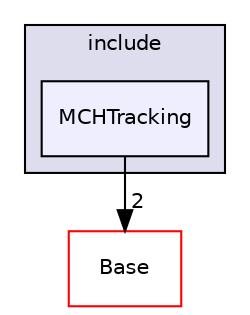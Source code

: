 digraph "/home/travis/build/AliceO2Group/AliceO2/Detectors/MUON/MCH/Tracking/include/MCHTracking" {
  bgcolor=transparent;
  compound=true
  node [ fontsize="10", fontname="Helvetica"];
  edge [ labelfontsize="10", labelfontname="Helvetica"];
  subgraph clusterdir_7b07dc22b6a6c9beadf61aef54a3d11a {
    graph [ bgcolor="#ddddee", pencolor="black", label="include" fontname="Helvetica", fontsize="10", URL="dir_7b07dc22b6a6c9beadf61aef54a3d11a.html"]
  dir_89e7ab7e4e2c2461d729de1f68d4c1cb [shape=box, label="MCHTracking", style="filled", fillcolor="#eeeeff", pencolor="black", URL="dir_89e7ab7e4e2c2461d729de1f68d4c1cb.html"];
  }
  dir_1155c84989a046e7de4bf0156dc4b34c [shape=box label="Base" color="red" URL="dir_1155c84989a046e7de4bf0156dc4b34c.html"];
  dir_89e7ab7e4e2c2461d729de1f68d4c1cb->dir_1155c84989a046e7de4bf0156dc4b34c [headlabel="2", labeldistance=1.5 headhref="dir_000132_000147.html"];
}
